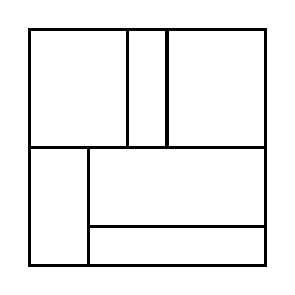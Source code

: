 \begin{tikzpicture}[very thick, scale=.5]
    \draw (0,3) rectangle (5/2,6);
    \draw (5/2,3) rectangle (7/2,6);
    \draw (7/2,3) rectangle (6,6);
    \draw (0,0) rectangle (3/2,3);
    \draw (3/2,1) rectangle (6,3);
    \draw (3/2,0) rectangle (6,1);
\end{tikzpicture}
